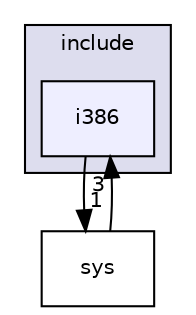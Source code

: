 digraph "C:/Dev/git/UbixOS/sys/include/i386" {
  compound=true
  node [ fontsize="10", fontname="Helvetica"];
  edge [ labelfontsize="10", labelfontname="Helvetica"];
  subgraph clusterdir_d1be8160e739b6eed1f7843efdbae1b3 {
    graph [ bgcolor="#ddddee", pencolor="black", label="include" fontname="Helvetica", fontsize="10", URL="dir_d1be8160e739b6eed1f7843efdbae1b3.html"]
  dir_a4382c3fd2315980bf1f2cf5846da53d [shape=box, label="i386", style="filled", fillcolor="#eeeeff", pencolor="black", URL="dir_a4382c3fd2315980bf1f2cf5846da53d.html"];
  }
  dir_214f84c2c73d0f2f98eaa46a63e7b8c6 [shape=box label="sys" URL="dir_214f84c2c73d0f2f98eaa46a63e7b8c6.html"];
  dir_a4382c3fd2315980bf1f2cf5846da53d->dir_214f84c2c73d0f2f98eaa46a63e7b8c6 [headlabel="1", labeldistance=1.5 headhref="dir_000029_000020.html"];
  dir_214f84c2c73d0f2f98eaa46a63e7b8c6->dir_a4382c3fd2315980bf1f2cf5846da53d [headlabel="3", labeldistance=1.5 headhref="dir_000020_000029.html"];
}
